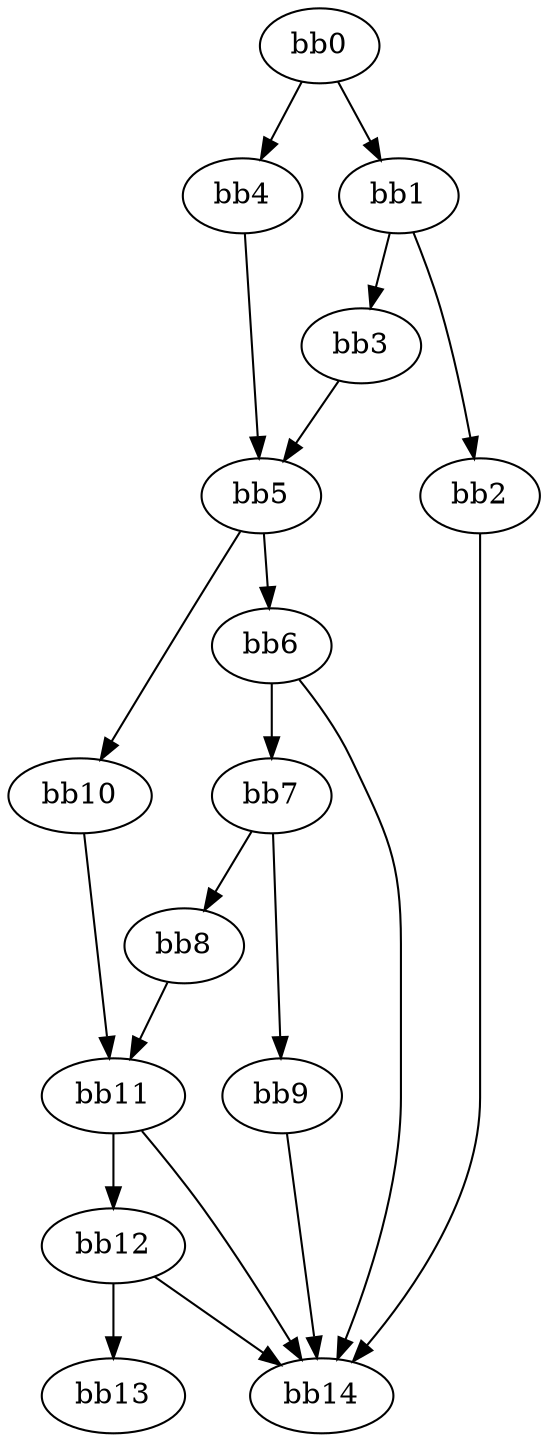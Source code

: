 digraph {
    0 [ label = "bb0\l" ]
    1 [ label = "bb1\l" ]
    2 [ label = "bb2\l" ]
    3 [ label = "bb3\l" ]
    4 [ label = "bb4\l" ]
    5 [ label = "bb5\l" ]
    6 [ label = "bb6\l" ]
    7 [ label = "bb7\l" ]
    8 [ label = "bb8\l" ]
    9 [ label = "bb9\l" ]
    10 [ label = "bb10\l" ]
    11 [ label = "bb11\l" ]
    12 [ label = "bb12\l" ]
    13 [ label = "bb13\l" ]
    14 [ label = "bb14\l" ]
    0 -> 1 [ ]
    0 -> 4 [ ]
    1 -> 2 [ ]
    1 -> 3 [ ]
    2 -> 14 [ ]
    3 -> 5 [ ]
    4 -> 5 [ ]
    5 -> 6 [ ]
    5 -> 10 [ ]
    6 -> 7 [ ]
    6 -> 14 [ ]
    7 -> 8 [ ]
    7 -> 9 [ ]
    8 -> 11 [ ]
    9 -> 14 [ ]
    10 -> 11 [ ]
    11 -> 12 [ ]
    11 -> 14 [ ]
    12 -> 13 [ ]
    12 -> 14 [ ]
}

